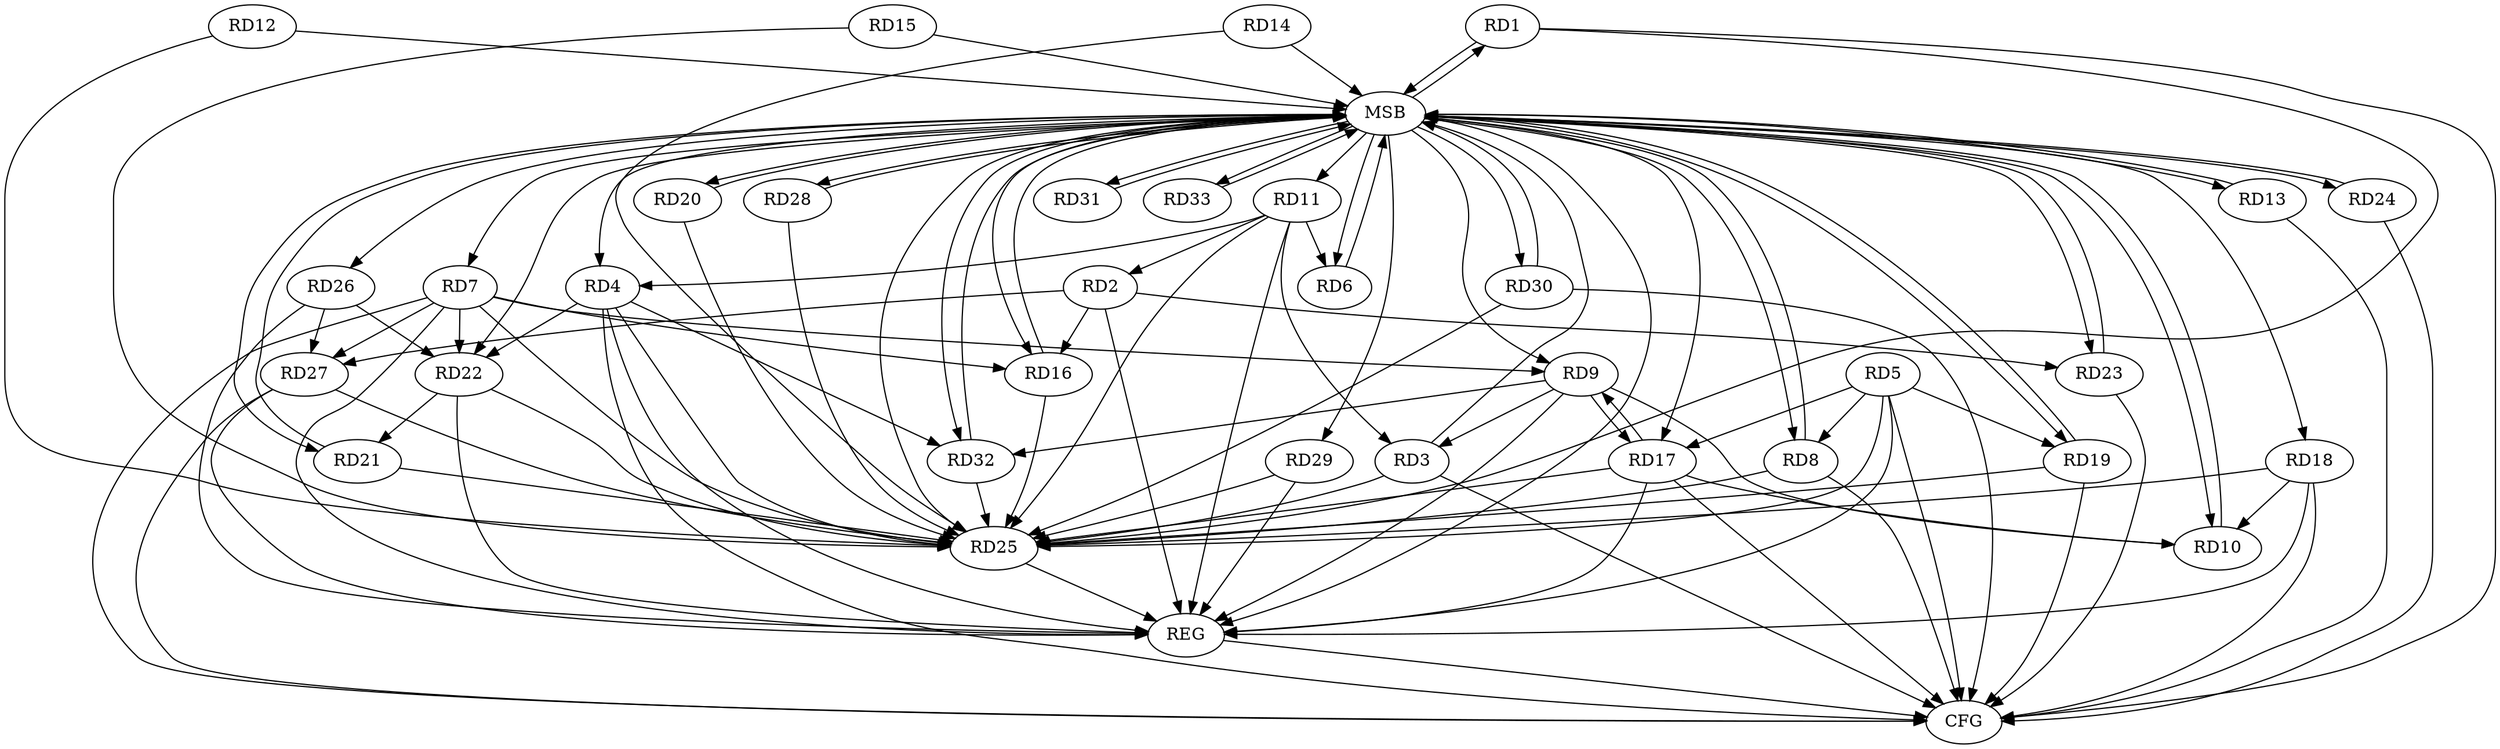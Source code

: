 strict digraph G {
  RD1 [ label="RD1" ];
  RD2 [ label="RD2" ];
  RD3 [ label="RD3" ];
  RD4 [ label="RD4" ];
  RD5 [ label="RD5" ];
  RD6 [ label="RD6" ];
  RD7 [ label="RD7" ];
  RD8 [ label="RD8" ];
  RD9 [ label="RD9" ];
  RD10 [ label="RD10" ];
  RD11 [ label="RD11" ];
  RD12 [ label="RD12" ];
  RD13 [ label="RD13" ];
  RD14 [ label="RD14" ];
  RD15 [ label="RD15" ];
  RD16 [ label="RD16" ];
  RD17 [ label="RD17" ];
  RD18 [ label="RD18" ];
  RD19 [ label="RD19" ];
  RD20 [ label="RD20" ];
  RD21 [ label="RD21" ];
  RD22 [ label="RD22" ];
  RD23 [ label="RD23" ];
  RD24 [ label="RD24" ];
  RD25 [ label="RD25" ];
  RD26 [ label="RD26" ];
  RD27 [ label="RD27" ];
  RD28 [ label="RD28" ];
  RD29 [ label="RD29" ];
  RD30 [ label="RD30" ];
  RD31 [ label="RD31" ];
  RD32 [ label="RD32" ];
  RD33 [ label="RD33" ];
  REG [ label="REG" ];
  MSB [ label="MSB" ];
  CFG [ label="CFG" ];
  RD11 -> RD2;
  RD2 -> RD16;
  RD2 -> RD23;
  RD2 -> RD27;
  RD9 -> RD3;
  RD11 -> RD3;
  RD11 -> RD4;
  RD4 -> RD22;
  RD4 -> RD25;
  RD4 -> RD32;
  RD5 -> RD8;
  RD5 -> RD17;
  RD5 -> RD19;
  RD5 -> RD25;
  RD11 -> RD6;
  RD7 -> RD9;
  RD7 -> RD16;
  RD7 -> RD22;
  RD7 -> RD25;
  RD7 -> RD27;
  RD9 -> RD10;
  RD9 -> RD17;
  RD17 -> RD9;
  RD9 -> RD32;
  RD17 -> RD10;
  RD18 -> RD10;
  RD22 -> RD21;
  RD22 -> RD25;
  RD26 -> RD22;
  RD26 -> RD27;
  RD2 -> REG;
  RD4 -> REG;
  RD5 -> REG;
  RD7 -> REG;
  RD9 -> REG;
  RD11 -> REG;
  RD17 -> REG;
  RD18 -> REG;
  RD22 -> REG;
  RD25 -> REG;
  RD26 -> REG;
  RD27 -> REG;
  RD29 -> REG;
  RD1 -> MSB;
  MSB -> RD7;
  MSB -> RD18;
  MSB -> RD23;
  MSB -> RD25;
  MSB -> RD33;
  MSB -> REG;
  RD3 -> MSB;
  MSB -> RD24;
  RD6 -> MSB;
  MSB -> RD4;
  MSB -> RD20;
  RD8 -> MSB;
  MSB -> RD1;
  MSB -> RD6;
  MSB -> RD19;
  MSB -> RD28;
  RD10 -> MSB;
  RD12 -> MSB;
  MSB -> RD10;
  MSB -> RD31;
  MSB -> RD32;
  RD13 -> MSB;
  RD14 -> MSB;
  MSB -> RD9;
  RD15 -> MSB;
  MSB -> RD8;
  MSB -> RD11;
  RD16 -> MSB;
  MSB -> RD17;
  MSB -> RD29;
  MSB -> RD30;
  RD19 -> MSB;
  MSB -> RD13;
  MSB -> RD16;
  RD20 -> MSB;
  RD21 -> MSB;
  RD23 -> MSB;
  MSB -> RD22;
  RD24 -> MSB;
  MSB -> RD26;
  RD28 -> MSB;
  RD30 -> MSB;
  RD31 -> MSB;
  RD32 -> MSB;
  RD33 -> MSB;
  MSB -> RD21;
  RD4 -> CFG;
  RD30 -> CFG;
  RD17 -> CFG;
  RD23 -> CFG;
  RD5 -> CFG;
  RD24 -> CFG;
  RD3 -> CFG;
  RD13 -> CFG;
  RD27 -> CFG;
  RD19 -> CFG;
  RD8 -> CFG;
  RD1 -> CFG;
  RD18 -> CFG;
  RD7 -> CFG;
  REG -> CFG;
  RD18 -> RD25;
  RD14 -> RD25;
  RD17 -> RD25;
  RD28 -> RD25;
  RD30 -> RD25;
  RD16 -> RD25;
  RD12 -> RD25;
  RD29 -> RD25;
  RD15 -> RD25;
  RD11 -> RD25;
  RD19 -> RD25;
  RD20 -> RD25;
  RD3 -> RD25;
  RD32 -> RD25;
  RD21 -> RD25;
  RD1 -> RD25;
  RD8 -> RD25;
  RD27 -> RD25;
}
